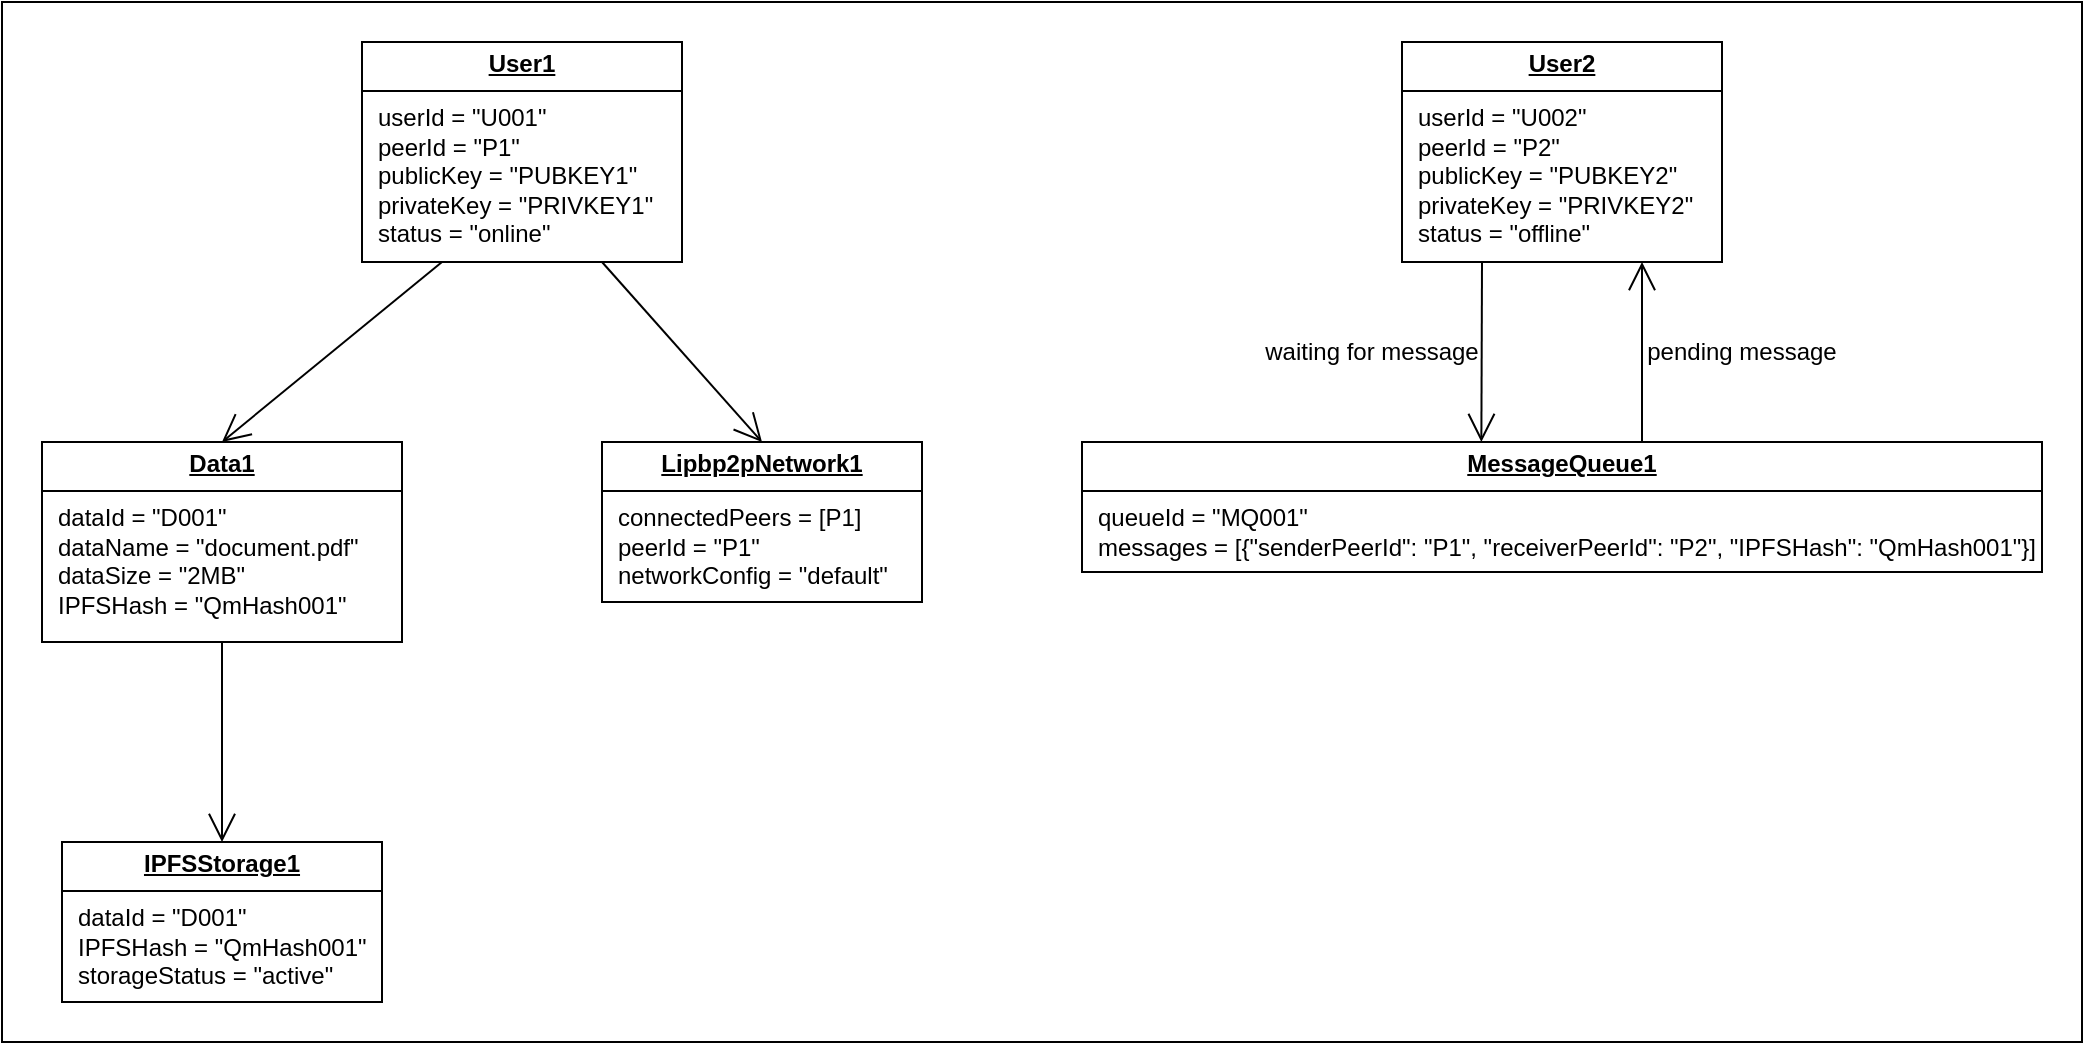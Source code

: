 <mxfile version="24.8.3">
  <diagram name="Page-1" id="FwJ-yOIxZ_YOgW7uyWPL">
    <mxGraphModel dx="1955" dy="605" grid="1" gridSize="10" guides="1" tooltips="1" connect="1" arrows="1" fold="1" page="1" pageScale="1" pageWidth="850" pageHeight="1100" math="0" shadow="0">
      <root>
        <mxCell id="0" />
        <mxCell id="1" parent="0" />
        <mxCell id="nsjvptOAK5yvQ1hEiOhz-17" value="" style="rounded=0;whiteSpace=wrap;html=1;" parent="1" vertex="1">
          <mxGeometry x="-20" y="100" width="1040" height="520" as="geometry" />
        </mxCell>
        <mxCell id="nsjvptOAK5yvQ1hEiOhz-1" value="&lt;p style=&quot;margin:0px;margin-top:4px;text-align:center;text-decoration:underline;&quot;&gt;&lt;b&gt;User1&lt;/b&gt;&lt;/p&gt;&lt;hr size=&quot;1&quot; style=&quot;border-style:solid;&quot;&gt;&lt;p style=&quot;margin:0px;margin-left:8px;&quot;&gt;userId = &quot;U001&quot;&lt;br&gt;&lt;/p&gt;&lt;p style=&quot;margin:0px;margin-left:8px;&quot;&gt;peerId = &quot;P1&quot;&lt;br&gt;&lt;/p&gt;&lt;p style=&quot;margin:0px;margin-left:8px;&quot;&gt;publicKey = &quot;PUBKEY1&quot;&lt;br&gt;&lt;/p&gt;&lt;p style=&quot;margin:0px;margin-left:8px;&quot;&gt;privateKey = &quot;PRIVKEY1&quot;&lt;br&gt;&lt;/p&gt;&lt;p style=&quot;margin:0px;margin-left:8px;&quot;&gt;status = &quot;online&quot;&lt;br&gt;&lt;/p&gt;" style="verticalAlign=top;align=left;overflow=fill;html=1;whiteSpace=wrap;" parent="1" vertex="1">
          <mxGeometry x="160" y="120" width="160" height="110" as="geometry" />
        </mxCell>
        <mxCell id="nsjvptOAK5yvQ1hEiOhz-2" value="&lt;p style=&quot;margin:0px;margin-top:4px;text-align:center;text-decoration:underline;&quot;&gt;&lt;b&gt;User2&lt;/b&gt;&lt;/p&gt;&lt;hr size=&quot;1&quot; style=&quot;border-style:solid;&quot;&gt;&lt;p style=&quot;margin:0px;margin-left:8px;&quot;&gt;userId = &quot;U002&quot;&lt;br&gt;&lt;/p&gt;&lt;p style=&quot;margin:0px;margin-left:8px;&quot;&gt;peerId = &quot;P2&quot;&lt;br&gt;&lt;/p&gt;&lt;p style=&quot;margin:0px;margin-left:8px;&quot;&gt;publicKey = &quot;PUBKEY2&quot;&lt;br&gt;&lt;/p&gt;&lt;p style=&quot;margin:0px;margin-left:8px;&quot;&gt;privateKey = &quot;PRIVKEY2&quot;&lt;br&gt;&lt;/p&gt;&lt;p style=&quot;margin:0px;margin-left:8px;&quot;&gt;status = &quot;offline&quot;&lt;br&gt;&lt;/p&gt;" style="verticalAlign=top;align=left;overflow=fill;html=1;whiteSpace=wrap;" parent="1" vertex="1">
          <mxGeometry x="680" y="120" width="160" height="110" as="geometry" />
        </mxCell>
        <mxCell id="nsjvptOAK5yvQ1hEiOhz-3" value="&lt;p style=&quot;margin:0px;margin-top:4px;text-align:center;text-decoration:underline;&quot;&gt;&lt;b&gt;Data1&lt;/b&gt;&lt;/p&gt;&lt;hr size=&quot;1&quot; style=&quot;border-style:solid;&quot;&gt;&lt;p style=&quot;margin:0px;margin-left:8px;&quot;&gt;dataId = &quot;D001&quot;&lt;br&gt;&lt;/p&gt;&lt;p style=&quot;margin:0px;margin-left:8px;&quot;&gt;dataName = &quot;document.pdf&quot;&lt;br&gt;&lt;/p&gt;&lt;p style=&quot;margin:0px;margin-left:8px;&quot;&gt;dataSize = &quot;2MB&quot;&lt;br&gt;&lt;/p&gt;&lt;p style=&quot;margin:0px;margin-left:8px;&quot;&gt;IPFSHash = &quot;QmHash001&quot;&lt;/p&gt;" style="verticalAlign=top;align=left;overflow=fill;html=1;whiteSpace=wrap;" parent="1" vertex="1">
          <mxGeometry y="320" width="180" height="100" as="geometry" />
        </mxCell>
        <mxCell id="nsjvptOAK5yvQ1hEiOhz-4" value="&lt;p style=&quot;margin:0px;margin-top:4px;text-align:center;text-decoration:underline;&quot;&gt;&lt;b&gt;IPFSStorage1&lt;/b&gt;&lt;/p&gt;&lt;hr size=&quot;1&quot; style=&quot;border-style:solid;&quot;&gt;&lt;p style=&quot;margin:0px;margin-left:8px;&quot;&gt;dataId = &quot;D001&quot;&lt;br&gt;&lt;/p&gt;&lt;p style=&quot;margin:0px;margin-left:8px;&quot;&gt;IPFSHash = &quot;QmHash001&quot;&lt;br&gt;&lt;/p&gt;&lt;p style=&quot;margin:0px;margin-left:8px;&quot;&gt;storageStatus = &quot;active&quot;&lt;br&gt;&lt;/p&gt;" style="verticalAlign=top;align=left;overflow=fill;html=1;whiteSpace=wrap;" parent="1" vertex="1">
          <mxGeometry x="10" y="520" width="160" height="80" as="geometry" />
        </mxCell>
        <mxCell id="nsjvptOAK5yvQ1hEiOhz-5" value="&lt;p style=&quot;margin:0px;margin-top:4px;text-align:center;text-decoration:underline;&quot;&gt;&lt;b&gt;MessageQueue1&lt;/b&gt;&lt;/p&gt;&lt;hr size=&quot;1&quot; style=&quot;border-style:solid;&quot;&gt;&lt;p style=&quot;margin:0px;margin-left:8px;&quot;&gt;queueId = &quot;MQ001&quot;&lt;br&gt;&lt;/p&gt;&lt;p style=&quot;margin:0px;margin-left:8px;&quot;&gt;messages = [{&quot;senderPeerId&quot;: &quot;P1&quot;, &quot;receiverPeerId&quot;: &quot;P2&quot;, &quot;IPFSHash&quot;: &quot;QmHash001&quot;}]&lt;br&gt;&lt;/p&gt;" style="verticalAlign=top;align=left;overflow=fill;html=1;whiteSpace=wrap;" parent="1" vertex="1">
          <mxGeometry x="520" y="320" width="480" height="65" as="geometry" />
        </mxCell>
        <mxCell id="nsjvptOAK5yvQ1hEiOhz-6" value="&lt;p style=&quot;margin:0px;margin-top:4px;text-align:center;text-decoration:underline;&quot;&gt;&lt;b&gt;Lipbp2pNetwork1&lt;/b&gt;&lt;/p&gt;&lt;hr size=&quot;1&quot; style=&quot;border-style:solid;&quot;&gt;&lt;p style=&quot;margin:0px;margin-left:8px;&quot;&gt;connectedPeers = [P1]&lt;br&gt;&lt;/p&gt;&lt;p style=&quot;margin:0px;margin-left:8px;&quot;&gt;peerId = &quot;P1&quot;&lt;br&gt;&lt;/p&gt;&lt;p style=&quot;margin:0px;margin-left:8px;&quot;&gt;networkConfig = &quot;default&quot;&lt;br&gt;&lt;/p&gt;" style="verticalAlign=top;align=left;overflow=fill;html=1;whiteSpace=wrap;" parent="1" vertex="1">
          <mxGeometry x="280" y="320" width="160" height="80" as="geometry" />
        </mxCell>
        <mxCell id="nsjvptOAK5yvQ1hEiOhz-7" value="" style="endArrow=open;endFill=1;endSize=12;html=1;rounded=0;exitX=0.25;exitY=1;exitDx=0;exitDy=0;entryX=0.5;entryY=0;entryDx=0;entryDy=0;" parent="1" source="nsjvptOAK5yvQ1hEiOhz-1" target="nsjvptOAK5yvQ1hEiOhz-3" edge="1">
          <mxGeometry width="160" relative="1" as="geometry">
            <mxPoint x="160" y="290" as="sourcePoint" />
            <mxPoint x="320" y="290" as="targetPoint" />
          </mxGeometry>
        </mxCell>
        <mxCell id="nsjvptOAK5yvQ1hEiOhz-8" value="" style="endArrow=open;endFill=1;endSize=12;html=1;rounded=0;exitX=0.75;exitY=1;exitDx=0;exitDy=0;entryX=0.5;entryY=0;entryDx=0;entryDy=0;" parent="1" source="nsjvptOAK5yvQ1hEiOhz-1" edge="1">
          <mxGeometry width="160" relative="1" as="geometry">
            <mxPoint x="250" y="230" as="sourcePoint" />
            <mxPoint x="360" y="320" as="targetPoint" />
          </mxGeometry>
        </mxCell>
        <mxCell id="nsjvptOAK5yvQ1hEiOhz-9" value="" style="endArrow=open;endFill=1;endSize=12;html=1;rounded=0;exitX=0.5;exitY=1;exitDx=0;exitDy=0;entryX=0.5;entryY=0;entryDx=0;entryDy=0;" parent="1" source="nsjvptOAK5yvQ1hEiOhz-3" target="nsjvptOAK5yvQ1hEiOhz-4" edge="1">
          <mxGeometry width="160" relative="1" as="geometry">
            <mxPoint x="100" y="490" as="sourcePoint" />
            <mxPoint x="260" y="490" as="targetPoint" />
          </mxGeometry>
        </mxCell>
        <mxCell id="nsjvptOAK5yvQ1hEiOhz-10" value="" style="endArrow=open;endFill=1;endSize=12;html=1;rounded=0;exitX=0.25;exitY=1;exitDx=0;exitDy=0;entryX=0.416;entryY=0;entryDx=0;entryDy=0;entryPerimeter=0;" parent="1" source="nsjvptOAK5yvQ1hEiOhz-2" target="nsjvptOAK5yvQ1hEiOhz-5" edge="1">
          <mxGeometry width="160" relative="1" as="geometry">
            <mxPoint x="550" y="280" as="sourcePoint" />
            <mxPoint x="710" y="280" as="targetPoint" />
          </mxGeometry>
        </mxCell>
        <mxCell id="nsjvptOAK5yvQ1hEiOhz-11" value="" style="endArrow=open;endFill=1;endSize=12;html=1;rounded=0;exitX=0.25;exitY=1;exitDx=0;exitDy=0;entryX=0.416;entryY=0;entryDx=0;entryDy=0;entryPerimeter=0;" parent="1" edge="1">
          <mxGeometry width="160" relative="1" as="geometry">
            <mxPoint x="800" y="320" as="sourcePoint" />
            <mxPoint x="800" y="230" as="targetPoint" />
          </mxGeometry>
        </mxCell>
        <mxCell id="nsjvptOAK5yvQ1hEiOhz-14" value="waiting for message" style="text;html=1;align=center;verticalAlign=middle;whiteSpace=wrap;rounded=0;" parent="1" vertex="1">
          <mxGeometry x="610" y="260" width="110" height="30" as="geometry" />
        </mxCell>
        <mxCell id="nsjvptOAK5yvQ1hEiOhz-15" value="pending message" style="text;html=1;align=center;verticalAlign=middle;whiteSpace=wrap;rounded=0;" parent="1" vertex="1">
          <mxGeometry x="800" y="260" width="100" height="30" as="geometry" />
        </mxCell>
      </root>
    </mxGraphModel>
  </diagram>
</mxfile>
